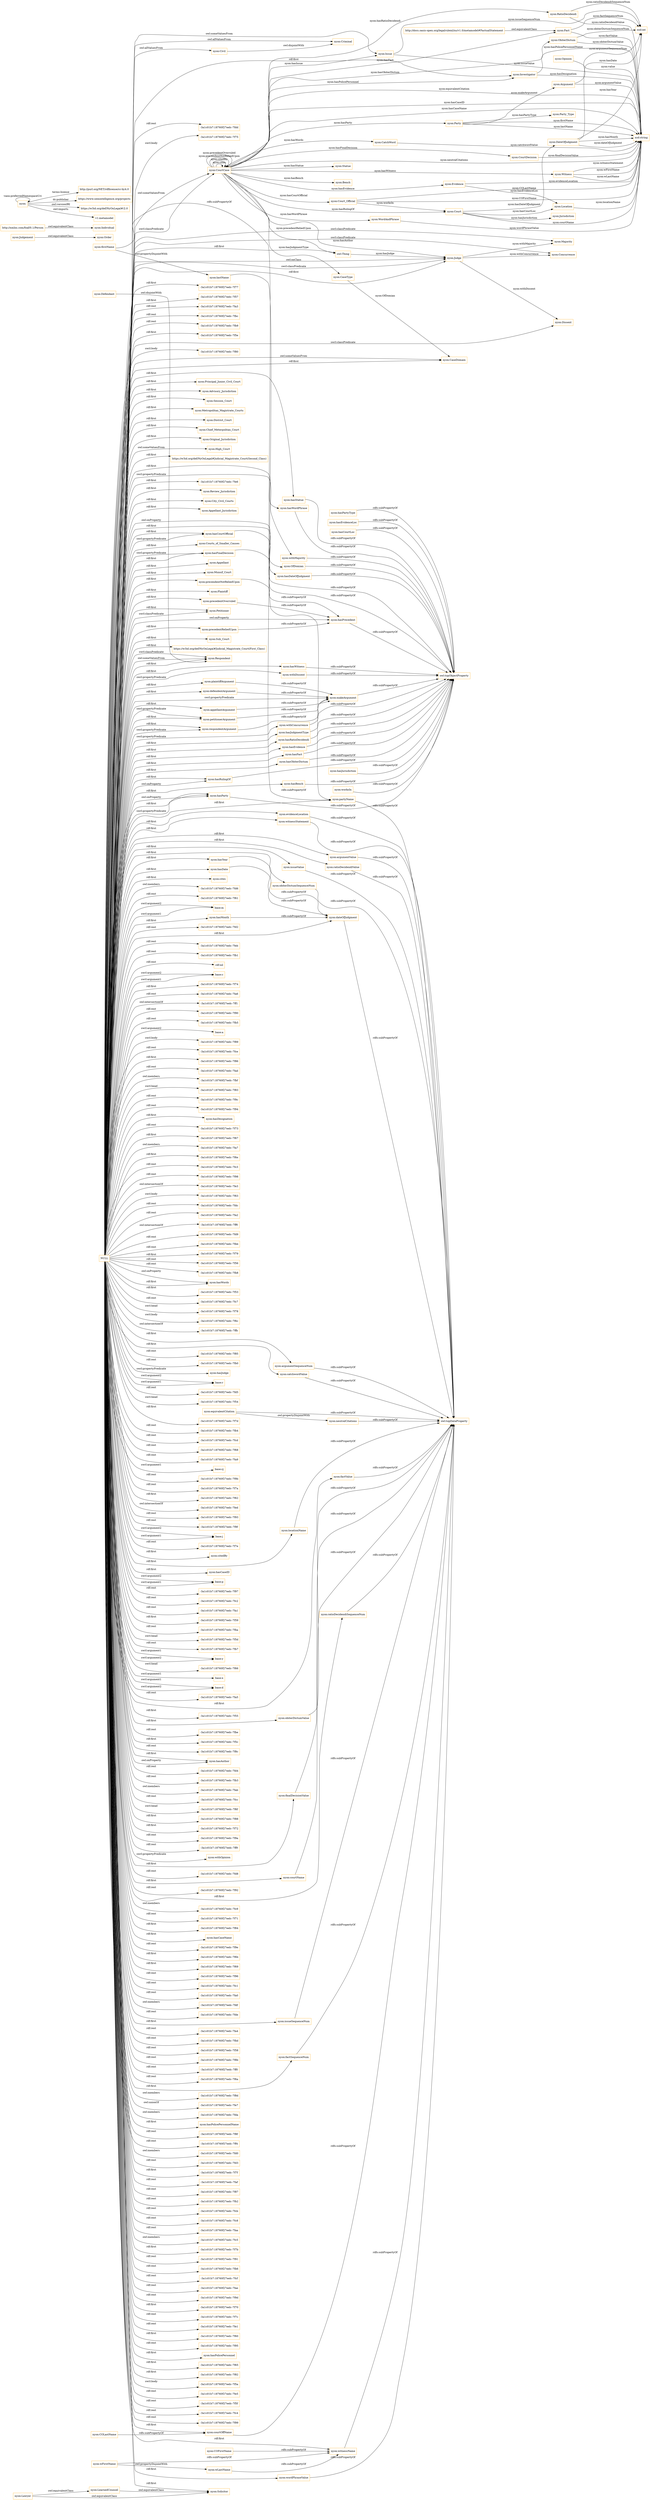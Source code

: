 digraph ar2dtool_diagram { 
rankdir=LR;
size="1501"
node [shape = rectangle, color="orange"]; "nyon:Statue" "nyon:Order" "nyon:Issue" "nyon:Bench" "nyon:Investigator" "nyon:Party" "nyon:Fact" "nyon:Defendant" "nyon:Evidence" "nyon:Lawyer" "nyon:Civil" "nyon:Principal_Junior_Civil_Court" "nyon:Solicitor" "nyon:Advisory_Jurisdiction" "nyon:DateOfJudgment" "nyon:Session_Court" "nyon:Metropolitan_Magistrate_Courts" "nyon:District_Court" "nyon:Chief_Meterpolitan_Court" "nyon:Original_Jurisdiction" "nyon:RatioDecidendi" "nyon:Court_Official" "nyon:ObiterDictum" "http://xmlns.com/foaf/0.1/Person" "nyon:Court" "nyon:High_Court" "https://w3id.org/def/NyOnLegal#Judicial_Magistrate_Court(Second_Class)" "nyon:Concurrence" "nyon:Witness" "nyon:CourtCase" "-3a1c01b7:18760f27eeb:-7fe6" "nyon:Location" "nyon:Review_Jurisdiction" "nyon:City_Civil_Courts" "nyon:Appellant_Jurisdiction" "nyon:Individual" "nyon:Opinion" "nyon:Judge" "nyon:Courts_of_Smaller_Causes" "nyon:Judgement" "nyon:LearnedCounsel" "nyon:Jurisdiction" "nyon:Criminal" "nyon:Appellant" "nyon:Munsif_Court" "nyon:CaseType" "nyon:CatchWord" "nyon:Dissent" "nyon:Party_Type" "nyon:Plaintiff" "nyon:CourtDecision" "nyon:Majority" "nyon:Argument" "nyon:Petitioner" "nyon:CaseDomain" "nyon:Sub_Court" "https://w3id.org/def/NyOnLegal#Judicial_Magistrate_Court(First_Class)" "http://docs.oasis-open.org/legalruleml/ns/v1.0/metamodel#FactualStatement" "nyon:WordAndPhrase" "nyon:Respondent" ; /*classes style*/
	"nyon:hasCourtOfficial" -> "owl:topObjectProperty" [ label = "rdfs:subPropertyOf" ];
	"nyon:catchwordValue" -> "owl:topDataProperty" [ label = "rdfs:subPropertyOf" ];
	"nyon:defendentArgument" -> "nyon:makeArgument" [ label = "rdfs:subPropertyOf" ];
	"nyon:equivalentCitation" -> "nyon:neutralCitations" [ label = "owl:propertyDisjointWith" ];
	"nyon:equivalentCitation" -> "owl:topDataProperty" [ label = "rdfs:subPropertyOf" ];
	"nyon:COFirstName" -> "nyon:witnessName" [ label = "rdfs:subPropertyOf" ];
	"nyon:locationName" -> "owl:topDataProperty" [ label = "rdfs:subPropertyOf" ];
	"nyon:hasFinalDecision" -> "owl:topObjectProperty" [ label = "rdfs:subPropertyOf" ];
	"nyon:hasJurisdiction" -> "owl:topObjectProperty" [ label = "rdfs:subPropertyOf" ];
	"nyon:obiterDictumValue" -> "owl:topDataProperty" [ label = "rdfs:subPropertyOf" ];
	"nyon:hasPrecedent" -> "owl:topObjectProperty" [ label = "rdfs:subPropertyOf" ];
	"nyon:precedentReliedUpon" -> "nyon:hasPrecedent" [ label = "rdfs:subPropertyOf" ];
	"nyon:" -> "http://purl.org/NET/rdflicense/cc-by4.0" [ label = "terms:license" ];
	"nyon:" -> "https://www.semintelligence.org/projects" [ label = "dc:publisher" ];
	"nyon:" -> "https://w3id.org/def/NyOnLegal#/2.0" [ label = "owl:versionIRI" ];
	"nyon:" -> "nyon:" [ label = "vann:preferredNamespaceUri" ];
	"nyon:" -> "v1:metamodel" [ label = "owl:imports" ];
	"nyon:makeArgument" -> "owl:topObjectProperty" [ label = "rdfs:subPropertyOf" ];
	"nyon:finalDecisionValue" -> "owl:topDataProperty" [ label = "rdfs:subPropertyOf" ];
	"nyon:hasWitness" -> "owl:topObjectProperty" [ label = "rdfs:subPropertyOf" ];
	"nyon:appellantArgument" -> "nyon:makeArgument" [ label = "rdfs:subPropertyOf" ];
	"nyon:issueSequenceNum" -> "owl:topDataProperty" [ label = "rdfs:subPropertyOf" ];
	"nyon:partyName" -> "owl:topDataProperty" [ label = "rdfs:subPropertyOf" ];
	"nyon:withDissent" -> "owl:topObjectProperty" [ label = "rdfs:subPropertyOf" ];
	"nyon:withConcurrence" -> "owl:topObjectProperty" [ label = "rdfs:subPropertyOf" ];
	"nyon:evidenceLocation" -> "owl:topDataProperty" [ label = "rdfs:subPropertyOf" ];
	"nyon:hasJudgmentType" -> "owl:topObjectProperty" [ label = "rdfs:subPropertyOf" ];
	"nyon:hasRatioDecidendi" -> "owl:topObjectProperty" [ label = "rdfs:subPropertyOf" ];
	"nyon:hasEvidence" -> "owl:topObjectProperty" [ label = "rdfs:subPropertyOf" ];
	"nyon:hasFact" -> "owl:topObjectProperty" [ label = "rdfs:subPropertyOf" ];
	"nyon:witnessName" -> "owl:topDataProperty" [ label = "rdfs:subPropertyOf" ];
	"nyon:lastName" -> "nyon:partyName" [ label = "rdfs:subPropertyOf" ];
	"nyon:issueValue" -> "owl:topDataProperty" [ label = "rdfs:subPropertyOf" ];
	"nyon:LearnedCounsel" -> "nyon:Solicitor" [ label = "owl:equivalentClass" ];
	"nyon:obiterDictumSequenceNum" -> "owl:topDataProperty" [ label = "rdfs:subPropertyOf" ];
	"nyon:worksIn" -> "owl:topObjectProperty" [ label = "rdfs:subPropertyOf" ];
	"nyon:respondentArgument" -> "nyon:makeArgument" [ label = "rdfs:subPropertyOf" ];
	"nyon:hasObiterDictum" -> "owl:topObjectProperty" [ label = "rdfs:subPropertyOf" ];
	"nyon:wLastName" -> "nyon:witnessName" [ label = "rdfs:subPropertyOf" ];
	"nyon:hasRulingOf" -> "owl:topObjectProperty" [ label = "rdfs:subPropertyOf" ];
	"nyon:hasPartyType" -> "owl:topObjectProperty" [ label = "rdfs:subPropertyOf" ];
	"nyon:hasDate" -> "nyon:dateOfJudgment" [ label = "rdfs:subPropertyOf" ];
	"nyon:argumentSequenceNum" -> "owl:topDataProperty" [ label = "rdfs:subPropertyOf" ];
	"nyon:neutralCitations" -> "owl:topDataProperty" [ label = "rdfs:subPropertyOf" ];
	"nyon:hasBench" -> "owl:topObjectProperty" [ label = "rdfs:subPropertyOf" ];
	"nyon:factValue" -> "owl:topDataProperty" [ label = "rdfs:subPropertyOf" ];
	"nyon:courtName" -> "owl:topDataProperty" [ label = "rdfs:subPropertyOf" ];
	"nyon:precendentNotReliedUpon" -> "nyon:hasPrecedent" [ label = "rdfs:subPropertyOf" ];
	"NULL" -> "nyon:hasFinalDecision" [ label = "rdf:first" ];
	"NULL" -> "nyon:cites" [ label = "rdf:first" ];
	"NULL" -> "-3a1c01b7:18760f27eeb:-7fd6" [ label = "owl:members" ];
	"NULL" -> "-3a1c01b7:18760f27eeb:-7f61" [ label = "rdf:rest" ];
	"NULL" -> "nyon:witnessName" [ label = "rdf:first" ];
	"NULL" -> "base:m" [ label = "swrl:argument2" ];
	"NULL" -> "nyon:petitionerArgument" [ label = "rdf:first" ];
	"NULL" -> "-3a1c01b7:18760f27eeb:-7fd2" [ label = "rdf:rest" ];
	"NULL" -> "nyon:precendentNotReliedUpon" [ label = "rdf:first" ];
	"NULL" -> "owl:Thing" [ label = "rdf:first" ];
	"NULL" -> "-3a1c01b7:18760f27eeb:-7feb" [ label = "rdf:rest" ];
	"NULL" -> "nyon:Issue" [ label = "owl:someValuesFrom" ];
	"NULL" -> "-3a1c01b7:18760f27eeb:-7fb1" [ label = "rdf:rest" ];
	"NULL" -> "rdf:nil" [ label = "rdf:rest" ];
	"NULL" -> "base:c" [ label = "swrl:argument1" ];
	"NULL" -> "-3a1c01b7:18760f27eeb:-7f74" [ label = "rdf:first" ];
	"NULL" -> "nyon:hasPrecedent" [ label = "owl:onProperty" ];
	"NULL" -> "-3a1c01b7:18760f27eeb:-7fa6" [ label = "rdf:rest" ];
	"NULL" -> "nyon:hasRulingOf" [ label = "rdf:first" ];
	"NULL" -> "nyon:Judge" [ label = "swrl:classPredicate" ];
	"NULL" -> "-3a1c01b7:18760f27eeb:-7ff1" [ label = "owl:intersectionOf" ];
	"NULL" -> "-3a1c01b7:18760f27eeb:-7f90" [ label = "rdf:rest" ];
	"NULL" -> "-3a1c01b7:18760f27eeb:-7fb5" [ label = "rdf:rest" ];
	"NULL" -> "base:a" [ label = "swrl:argument2" ];
	"NULL" -> "-3a1c01b7:18760f27eeb:-7f89" [ label = "swrl:body" ];
	"NULL" -> "-3a1c01b7:18760f27eeb:-7fce" [ label = "rdf:rest" ];
	"NULL" -> "-3a1c01b7:18760f27eeb:-7f86" [ label = "rdf:first" ];
	"NULL" -> "-3a1c01b7:18760f27eeb:-7fad" [ label = "rdf:rest" ];
	"NULL" -> "-3a1c01b7:18760f27eeb:-7fbf" [ label = "owl:members" ];
	"NULL" -> "-3a1c01b7:18760f27eeb:-7f83" [ label = "swrl:head" ];
	"NULL" -> "-3a1c01b7:18760f27eeb:-7f9c" [ label = "rdf:rest" ];
	"NULL" -> "nyon:hasCourtOfficial" [ label = "rdf:first" ];
	"NULL" -> "nyon:Review_Jurisdiction" [ label = "rdf:first" ];
	"NULL" -> "nyon:Metropolitan_Magistrate_Courts" [ label = "rdf:first" ];
	"NULL" -> "nyon:respondentArgument" [ label = "swrl:propertyPredicate" ];
	"NULL" -> "-3a1c01b7:18760f27eeb:-7f94" [ label = "rdf:rest" ];
	"NULL" -> "nyon:locationName" [ label = "rdf:first" ];
	"NULL" -> "nyon:hasDesignation" [ label = "rdf:first" ];
	"NULL" -> "nyon:respondentArgument" [ label = "rdf:first" ];
	"NULL" -> "-3a1c01b7:18760f27eeb:-7f73" [ label = "rdf:rest" ];
	"NULL" -> "nyon:Appellant_Jurisdiction" [ label = "rdf:first" ];
	"NULL" -> "-3a1c01b7:18760f27eeb:-7f67" [ label = "rdf:first" ];
	"NULL" -> "nyon:issueSequenceNum" [ label = "rdf:first" ];
	"NULL" -> "nyon:Petitioner" [ label = "swrl:classPredicate" ];
	"NULL" -> "-3a1c01b7:18760f27eeb:-7fa7" [ label = "owl:members" ];
	"NULL" -> "-3a1c01b7:18760f27eeb:-7f6e" [ label = "rdf:first" ];
	"NULL" -> "-3a1c01b7:18760f27eeb:-7fc3" [ label = "rdf:rest" ];
	"NULL" -> "-3a1c01b7:18760f27eeb:-7f98" [ label = "rdf:rest" ];
	"NULL" -> "-3a1c01b7:18760f27eeb:-7fe3" [ label = "owl:intersectionOf" ];
	"NULL" -> "-3a1c01b7:18760f27eeb:-7f63" [ label = "swrl:body" ];
	"NULL" -> "-3a1c01b7:18760f27eeb:-7fdc" [ label = "rdf:rest" ];
	"NULL" -> "-3a1c01b7:18760f27eeb:-7fa2" [ label = "rdf:rest" ];
	"NULL" -> "-3a1c01b7:18760f27eeb:-7ff6" [ label = "owl:intersectionOf" ];
	"NULL" -> "nyon:Advisory_Jurisdiction" [ label = "rdf:first" ];
	"NULL" -> "-3a1c01b7:18760f27eeb:-7fd9" [ label = "rdf:rest" ];
	"NULL" -> "-3a1c01b7:18760f27eeb:-7fbb" [ label = "rdf:rest" ];
	"NULL" -> "-3a1c01b7:18760f27eeb:-7f79" [ label = "rdf:first" ];
	"NULL" -> "-3a1c01b7:18760f27eeb:-7f56" [ label = "rdf:rest" ];
	"NULL" -> "-3a1c01b7:18760f27eeb:-7fb8" [ label = "rdf:rest" ];
	"NULL" -> "nyon:hasWords" [ label = "rdf:first" ];
	"NULL" -> "nyon:courtName" [ label = "rdf:first" ];
	"NULL" -> "-3a1c01b7:18760f27eeb:-7f53" [ label = "rdf:first" ];
	"NULL" -> "-3a1c01b7:18760f27eeb:-7fc7" [ label = "rdf:rest" ];
	"NULL" -> "nyon:hasRatioDecidendi" [ label = "rdf:first" ];
	"NULL" -> "-3a1c01b7:18760f27eeb:-7f78" [ label = "swrl:head" ];
	"NULL" -> "-3a1c01b7:18760f27eeb:-7f6c" [ label = "swrl:body" ];
	"NULL" -> "base:c" [ label = "swrl:argument2" ];
	"NULL" -> "-3a1c01b7:18760f27eeb:-7ffb" [ label = "owl:intersectionOf" ];
	"NULL" -> "nyon:ratioDecidendiSequenceNum" [ label = "rdf:first" ];
	"NULL" -> "nyon:City_Civil_Courts" [ label = "rdf:first" ];
	"NULL" -> "nyon:hasParty" [ label = "rdf:first" ];
	"NULL" -> "-3a1c01b7:18760f27eeb:-7f85" [ label = "rdf:rest" ];
	"NULL" -> "-3a1c01b7:18760f27eeb:-7fb0" [ label = "rdf:rest" ];
	"NULL" -> "nyon:Civil" [ label = "owl:allValuesFrom" ];
	"NULL" -> "nyon:issueValue" [ label = "rdf:first" ];
	"NULL" -> "nyon:hasJudge" [ label = "swrl:propertyPredicate" ];
	"NULL" -> "base:r" [ label = "swrl:argument1" ];
	"NULL" -> "-3a1c01b7:18760f27eeb:-7fd5" [ label = "rdf:rest" ];
	"NULL" -> "-3a1c01b7:18760f27eeb:-7f54" [ label = "swrl:head" ];
	"NULL" -> "nyon:Original_Jurisdiction" [ label = "rdf:first" ];
	"NULL" -> "nyon:hasStatue" [ label = "rdf:first" ];
	"NULL" -> "-3a1c01b7:18760f27eeb:-7f7d" [ label = "rdf:first" ];
	"NULL" -> "nyon:Chief_Meterpolitan_Court" [ label = "rdf:first" ];
	"NULL" -> "nyon:evidenceLocation" [ label = "rdf:first" ];
	"NULL" -> "-3a1c01b7:18760f27eeb:-7fb4" [ label = "rdf:rest" ];
	"NULL" -> "nyon:Judge" [ label = "rdf:first" ];
	"NULL" -> "-3a1c01b7:18760f27eeb:-7fcd" [ label = "rdf:rest" ];
	"NULL" -> "nyon:hasParty" [ label = "swrl:propertyPredicate" ];
	"NULL" -> "nyon:hasCourtOfficial" [ label = "swrl:propertyPredicate" ];
	"NULL" -> "-3a1c01b7:18760f27eeb:-7f68" [ label = "rdf:rest" ];
	"NULL" -> "-3a1c01b7:18760f27eeb:-7fa9" [ label = "rdf:rest" ];
	"NULL" -> "base:cj" [ label = "swrl:argument1" ];
	"NULL" -> "-3a1c01b7:18760f27eeb:-7f9b" [ label = "rdf:rest" ];
	"NULL" -> "nyon:Respondent" [ label = "rdf:first" ];
	"NULL" -> "-3a1c01b7:18760f27eeb:-7f7a" [ label = "rdf:rest" ];
	"NULL" -> "nyon:Judge" [ label = "owl:onClass" ];
	"NULL" -> "-3a1c01b7:18760f27eeb:-7f62" [ label = "rdf:first" ];
	"NULL" -> "-3a1c01b7:18760f27eeb:-7fed" [ label = "owl:intersectionOf" ];
	"NULL" -> "-3a1c01b7:18760f27eeb:-7f93" [ label = "rdf:rest" ];
	"NULL" -> "-3a1c01b7:18760f27eeb:-7f9f" [ label = "rdf:rest" ];
	"NULL" -> "base:j" [ label = "swrl:argument1" ];
	"NULL" -> "-3a1c01b7:18760f27eeb:-7f7e" [ label = "rdf:rest" ];
	"NULL" -> "nyon:citedBy" [ label = "rdf:first" ];
	"NULL" -> "nyon:hasWordPhrase" [ label = "rdf:first" ];
	"NULL" -> "nyon:witnessStatement" [ label = "rdf:first" ];
	"NULL" -> "nyon:hasCaseID" [ label = "rdf:first" ];
	"NULL" -> "base:p" [ label = "swrl:argument2" ];
	"NULL" -> "nyon:hasWords" [ label = "owl:onProperty" ];
	"NULL" -> "-3a1c01b7:18760f27eeb:-7f97" [ label = "rdf:rest" ];
	"NULL" -> "-3a1c01b7:18760f27eeb:-7fc2" [ label = "rdf:rest" ];
	"NULL" -> "-3a1c01b7:18760f27eeb:-7fa1" [ label = "rdf:rest" ];
	"NULL" -> "-3a1c01b7:18760f27eeb:-7f59" [ label = "rdf:first" ];
	"NULL" -> "-3a1c01b7:18760f27eeb:-7fba" [ label = "rdf:rest" ];
	"NULL" -> "-3a1c01b7:18760f27eeb:-7f5d" [ label = "swrl:head" ];
	"NULL" -> "-3a1c01b7:18760f27eeb:-7fb7" [ label = "rdf:rest" ];
	"NULL" -> "nyon:District_Court" [ label = "rdf:first" ];
	"NULL" -> "base:y" [ label = "swrl:argument1" ];
	"NULL" -> "nyon:Courts_of_Smaller_Causes" [ label = "rdf:first" ];
	"NULL" -> "nyon:Sub_Court" [ label = "rdf:first" ];
	"NULL" -> "-3a1c01b7:18760f27eeb:-7f66" [ label = "swrl:head" ];
	"NULL" -> "base:x" [ label = "swrl:argument1" ];
	"NULL" -> "nyon:hasBench" [ label = "rdf:first" ];
	"NULL" -> "base:d" [ label = "swrl:argument1" ];
	"NULL" -> "nyon:High_Court" [ label = "owl:someValuesFrom" ];
	"NULL" -> "nyon:catchwordValue" [ label = "rdf:first" ];
	"NULL" -> "-3a1c01b7:18760f27eeb:-7fa5" [ label = "rdf:rest" ];
	"NULL" -> "-3a1c01b7:18760f27eeb:-7f55" [ label = "rdf:first" ];
	"NULL" -> "nyon:argumentSequenceNum" [ label = "rdf:first" ];
	"NULL" -> "nyon:argumentValue" [ label = "rdf:first" ];
	"NULL" -> "-3a1c01b7:18760f27eeb:-7fbe" [ label = "rdf:rest" ];
	"NULL" -> "-3a1c01b7:18760f27eeb:-7f5c" [ label = "rdf:first" ];
	"NULL" -> "-3a1c01b7:18760f27eeb:-7f8c" [ label = "rdf:rest" ];
	"NULL" -> "base:d" [ label = "swrl:argument2" ];
	"NULL" -> "nyon:hasAuthor" [ label = "owl:onProperty" ];
	"NULL" -> "nyon:dateOfJudgment" [ label = "rdf:first" ];
	"NULL" -> "base:r" [ label = "swrl:argument2" ];
	"NULL" -> "nyon:Dissent" [ label = "swrl:classPredicate" ];
	"NULL" -> "nyon:petitionerArgument" [ label = "swrl:propertyPredicate" ];
	"NULL" -> "nyon:wordPhraseValue" [ label = "rdf:first" ];
	"NULL" -> "-3a1c01b7:18760f27eeb:-7fd4" [ label = "rdf:rest" ];
	"NULL" -> "nyon:defendentArgument" [ label = "rdf:first" ];
	"NULL" -> "base:p" [ label = "swrl:argument1" ];
	"NULL" -> "-3a1c01b7:18760f27eeb:-7fb3" [ label = "rdf:rest" ];
	"NULL" -> "-3a1c01b7:18760f27eeb:-7fab" [ label = "owl:members" ];
	"NULL" -> "-3a1c01b7:18760f27eeb:-7fcc" [ label = "rdf:rest" ];
	"NULL" -> "-3a1c01b7:18760f27eeb:-7f6f" [ label = "swrl:head" ];
	"NULL" -> "-3a1c01b7:18760f27eeb:-7f88" [ label = "rdf:first" ];
	"NULL" -> "nyon:Respondent" [ label = "swrl:classPredicate" ];
	"NULL" -> "-3a1c01b7:18760f27eeb:-7f72" [ label = "rdf:first" ];
	"NULL" -> "-3a1c01b7:18760f27eeb:-7f9a" [ label = "rdf:rest" ];
	"NULL" -> "-3a1c01b7:18760f27eeb:-7ff9" [ label = "rdf:rest" ];
	"NULL" -> "nyon:withOpinion" [ label = "swrl:propertyPredicate" ];
	"NULL" -> "nyon:ratioDecidendiValue" [ label = "rdf:first" ];
	"NULL" -> "-3a1c01b7:18760f27eeb:-7fd8" [ label = "rdf:rest" ];
	"NULL" -> "nyon:plaintiffArgument" [ label = "rdf:first" ];
	"NULL" -> "nyon:Session_Court" [ label = "rdf:first" ];
	"NULL" -> "-3a1c01b7:18760f27eeb:-7f92" [ label = "rdf:rest" ];
	"NULL" -> "nyon:precedentOverruled" [ label = "rdf:first" ];
	"NULL" -> "-3a1c01b7:18760f27eeb:-7fc9" [ label = "owl:members" ];
	"NULL" -> "nyon:Concurrence" [ label = "swrl:classPredicate" ];
	"NULL" -> "nyon:hasAuthor" [ label = "rdf:first" ];
	"NULL" -> "-3a1c01b7:18760f27eeb:-7f71" [ label = "rdf:rest" ];
	"NULL" -> "-3a1c01b7:18760f27eeb:-7f84" [ label = "rdf:first" ];
	"NULL" -> "base:m" [ label = "swrl:argument1" ];
	"NULL" -> "nyon:hasCaseName" [ label = "rdf:first" ];
	"NULL" -> "-3a1c01b7:18760f27eeb:-7f9e" [ label = "rdf:rest" ];
	"NULL" -> "-3a1c01b7:18760f27eeb:-7f6b" [ label = "rdf:first" ];
	"NULL" -> "-3a1c01b7:18760f27eeb:-7f69" [ label = "rdf:first" ];
	"NULL" -> "nyon:withDissent" [ label = "swrl:propertyPredicate" ];
	"NULL" -> "nyon:courtOffName" [ label = "rdf:first" ];
	"NULL" -> "nyon:hasFact" [ label = "rdf:first" ];
	"NULL" -> "-3a1c01b7:18760f27eeb:-7f96" [ label = "rdf:rest" ];
	"NULL" -> "-3a1c01b7:18760f27eeb:-7fc1" [ label = "rdf:rest" ];
	"NULL" -> "nyon:factValue" [ label = "rdf:first" ];
	"NULL" -> "nyon:Majority" [ label = "swrl:classPredicate" ];
	"NULL" -> "nyon:hasWitness" [ label = "rdf:first" ];
	"NULL" -> "-3a1c01b7:18760f27eeb:-7fa0" [ label = "rdf:rest" ];
	"NULL" -> "nyon:CourtCase" [ label = "owl:someValuesFrom" ];
	"NULL" -> "-3a1c01b7:18760f27eeb:-7fdf" [ label = "owl:members" ];
	"NULL" -> "nyon:Plaintiff" [ label = "rdf:first" ];
	"NULL" -> "nyon:hasParty" [ label = "owl:onProperty" ];
	"NULL" -> "nyon:Munsif_Court" [ label = "rdf:first" ];
	"NULL" -> "-3a1c01b7:18760f27eeb:-7fde" [ label = "rdf:rest" ];
	"NULL" -> "nyon:withMajority" [ label = "swrl:propertyPredicate" ];
	"NULL" -> "-3a1c01b7:18760f27eeb:-7fa4" [ label = "rdf:rest" ];
	"NULL" -> "https://w3id.org/def/NyOnLegal#Judicial_Magistrate_Court(First_Class)" [ label = "rdf:first" ];
	"NULL" -> "-3a1c01b7:18760f27eeb:-7fbd" [ label = "rdf:rest" ];
	"NULL" -> "nyon:hasEvidence" [ label = "rdf:first" ];
	"NULL" -> "nyon:OfDomian" [ label = "owl:onProperty" ];
	"NULL" -> "-3a1c01b7:18760f27eeb:-7f58" [ label = "rdf:rest" ];
	"NULL" -> "-3a1c01b7:18760f27eeb:-7f8b" [ label = "rdf:rest" ];
	"NULL" -> "-3a1c01b7:18760f27eeb:-7ff0" [ label = "rdf:rest" ];
	"NULL" -> "-3a1c01b7:18760f27eeb:-7f6a" [ label = "rdf:rest" ];
	"NULL" -> "nyon:Petitioner" [ label = "rdf:first" ];
	"NULL" -> "nyon:hasYear" [ label = "rdf:first" ];
	"NULL" -> "-3a1c01b7:18760f27eeb:-7f8d" [ label = "owl:members" ];
	"NULL" -> "-3a1c01b7:18760f27eeb:-7fe7" [ label = "owl:unionOf" ];
	"NULL" -> "-3a1c01b7:18760f27eeb:-7fda" [ label = "owl:members" ];
	"NULL" -> "nyon:hasPolicePersonnelName" [ label = "rdf:first" ];
	"NULL" -> "nyon:hasRulingOf" [ label = "owl:onProperty" ];
	"NULL" -> "-3a1c01b7:18760f27eeb:-7f8f" [ label = "rdf:rest" ];
	"NULL" -> "base:j" [ label = "swrl:argument2" ];
	"NULL" -> "-3a1c01b7:18760f27eeb:-7ff4" [ label = "rdf:rest" ];
	"NULL" -> "-3a1c01b7:18760f27eeb:-7fd0" [ label = "owl:members" ];
	"NULL" -> "nyon:Respondent" [ label = "owl:someValuesFrom" ];
	"NULL" -> "-3a1c01b7:18760f27eeb:-7fd3" [ label = "rdf:rest" ];
	"NULL" -> "-3a1c01b7:18760f27eeb:-7f7f" [ label = "rdf:first" ];
	"NULL" -> "-3a1c01b7:18760f27eeb:-7faf" [ label = "rdf:rest" ];
	"NULL" -> "-3a1c01b7:18760f27eeb:-7f87" [ label = "rdf:rest" ];
	"NULL" -> "-3a1c01b7:18760f27eeb:-7fb2" [ label = "rdf:rest" ];
	"NULL" -> "-3a1c01b7:18760f27eeb:-7fcb" [ label = "rdf:rest" ];
	"NULL" -> "nyon:Criminal" [ label = "owl:allValuesFrom" ];
	"NULL" -> "nyon:hasFinalDecision" [ label = "swrl:propertyPredicate" ];
	"NULL" -> "-3a1c01b7:18760f27eeb:-7fc8" [ label = "rdf:rest" ];
	"NULL" -> "-3a1c01b7:18760f27eeb:-7faa" [ label = "rdf:rest" ];
	"NULL" -> "nyon:hasObiterDictum" [ label = "rdf:first" ];
	"NULL" -> "nyon:finalDecisionValue" [ label = "rdf:first" ];
	"NULL" -> "-3a1c01b7:18760f27eeb:-7fc5" [ label = "owl:members" ];
	"NULL" -> "nyon:obiterDictumValue" [ label = "rdf:first" ];
	"NULL" -> "base:y" [ label = "swrl:argument2" ];
	"NULL" -> "https://w3id.org/def/NyOnLegal#Judicial_Magistrate_Court(Second_Class)" [ label = "rdf:first" ];
	"NULL" -> "-3a1c01b7:18760f27eeb:-7f7b" [ label = "rdf:first" ];
	"NULL" -> "-3a1c01b7:18760f27eeb:-7f91" [ label = "rdf:rest" ];
	"NULL" -> "-3a1c01b7:18760f27eeb:-7fb6" [ label = "rdf:rest" ];
	"NULL" -> "-3a1c01b7:18760f27eeb:-7fcf" [ label = "rdf:rest" ];
	"NULL" -> "nyon:Investigator" [ label = "rdf:first" ];
	"NULL" -> "nyon:CaseDomain" [ label = "owl:someValuesFrom" ];
	"NULL" -> "nyon:obiterDictumSequenceNum" [ label = "rdf:first" ];
	"NULL" -> "nyon:precedentReliedUpon" [ label = "rdf:first" ];
	"NULL" -> "nyon:hasDateOfJudgment" [ label = "rdf:first" ];
	"NULL" -> "-3a1c01b7:18760f27eeb:-7fae" [ label = "rdf:rest" ];
	"NULL" -> "nyon:factSequenceNum" [ label = "rdf:first" ];
	"NULL" -> "-3a1c01b7:18760f27eeb:-7f9d" [ label = "rdf:rest" ];
	"NULL" -> "-3a1c01b7:18760f27eeb:-7f70" [ label = "rdf:first" ];
	"NULL" -> "nyon:Principal_Junior_Civil_Court" [ label = "rdf:first" ];
	"NULL" -> "-3a1c01b7:18760f27eeb:-7fe6" [ label = "rdf:first" ];
	"NULL" -> "nyon:makeArgument" [ label = "swrl:propertyPredicate" ];
	"NULL" -> "-3a1c01b7:18760f27eeb:-7f7c" [ label = "rdf:rest" ];
	"NULL" -> "nyon:Appellant" [ label = "rdf:first" ];
	"NULL" -> "-3a1c01b7:18760f27eeb:-7fe1" [ label = "rdf:rest" ];
	"NULL" -> "-3a1c01b7:18760f27eeb:-7f60" [ label = "rdf:first" ];
	"NULL" -> "-3a1c01b7:18760f27eeb:-7f95" [ label = "rdf:rest" ];
	"NULL" -> "nyon:appellantArgument" [ label = "rdf:first" ];
	"NULL" -> "nyon:hasPolicePersonnel" [ label = "rdf:first" ];
	"NULL" -> "-3a1c01b7:18760f27eeb:-7f65" [ label = "rdf:first" ];
	"NULL" -> "nyon:CourtCase" [ label = "swrl:classPredicate" ];
	"NULL" -> "-3a1c01b7:18760f27eeb:-7f82" [ label = "rdf:first" ];
	"NULL" -> "nyon:hasJudgmentType" [ label = "rdf:first" ];
	"NULL" -> "nyon:hasDate" [ label = "rdf:first" ];
	"NULL" -> "-3a1c01b7:18760f27eeb:-7f5a" [ label = "swrl:body" ];
	"NULL" -> "-3a1c01b7:18760f27eeb:-7fe5" [ label = "rdf:rest" ];
	"NULL" -> "-3a1c01b7:18760f27eeb:-7f5f" [ label = "rdf:rest" ];
	"NULL" -> "-3a1c01b7:18760f27eeb:-7fc4" [ label = "rdf:rest" ];
	"NULL" -> "nyon:CaseDomain" [ label = "rdf:first" ];
	"NULL" -> "nyon:withConcurrence" [ label = "swrl:propertyPredicate" ];
	"NULL" -> "-3a1c01b7:18760f27eeb:-7f99" [ label = "rdf:rest" ];
	"NULL" -> "-3a1c01b7:18760f27eeb:-7fdd" [ label = "rdf:rest" ];
	"NULL" -> "-3a1c01b7:18760f27eeb:-7f75" [ label = "swrl:body" ];
	"NULL" -> "-3a1c01b7:18760f27eeb:-7f77" [ label = "rdf:first" ];
	"NULL" -> "-3a1c01b7:18760f27eeb:-7f57" [ label = "rdf:first" ];
	"NULL" -> "-3a1c01b7:18760f27eeb:-7fa3" [ label = "rdf:rest" ];
	"NULL" -> "-3a1c01b7:18760f27eeb:-7fbc" [ label = "rdf:rest" ];
	"NULL" -> "nyon:Solicitor" [ label = "rdf:first" ];
	"NULL" -> "-3a1c01b7:18760f27eeb:-7fb9" [ label = "rdf:rest" ];
	"NULL" -> "-3a1c01b7:18760f27eeb:-7f5e" [ label = "rdf:first" ];
	"NULL" -> "nyon:hasMonth" [ label = "rdf:first" ];
	"NULL" -> "-3a1c01b7:18760f27eeb:-7f80" [ label = "swrl:body" ];
	"NULL" -> "nyon:partyName" [ label = "rdf:first" ];
	"nyon:Civil" -> "nyon:Criminal" [ label = "owl:disjointWith" ];
	"nyon:plaintiffArgument" -> "nyon:makeArgument" [ label = "rdfs:subPropertyOf" ];
	"nyon:hasYear" -> "nyon:dateOfJudgment" [ label = "rdfs:subPropertyOf" ];
	"nyon:hasEvidenceLoc" -> "owl:topObjectProperty" [ label = "rdfs:subPropertyOf" ];
	"http://docs.oasis-open.org/legalruleml/ns/v1.0/metamodel#FactualStatement" -> "nyon:Fact" [ label = "owl:equivalentClass" ];
	"nyon:witnessStatement" -> "owl:topDataProperty" [ label = "rdfs:subPropertyOf" ];
	"nyon:wFirstName" -> "nyon:wLastName" [ label = "owl:propertyDisjointWith" ];
	"nyon:wFirstName" -> "nyon:witnessName" [ label = "rdfs:subPropertyOf" ];
	"nyon:factSequenceNum" -> "owl:topDataProperty" [ label = "rdfs:subPropertyOf" ];
	"nyon:precedentOverruled" -> "nyon:hasPrecedent" [ label = "rdfs:subPropertyOf" ];
	"nyon:petitionerArgument" -> "nyon:makeArgument" [ label = "rdfs:subPropertyOf" ];
	"nyon:firstName" -> "nyon:lastName" [ label = "owl:propertyDisjointWith" ];
	"nyon:firstName" -> "nyon:partyName" [ label = "rdfs:subPropertyOf" ];
	"nyon:Defendant" -> "nyon:Respondent" [ label = "owl:disjointWith" ];
	"nyon:hasCourtLoc" -> "owl:topObjectProperty" [ label = "rdfs:subPropertyOf" ];
	"nyon:hasDateOfJudgment" -> "owl:topObjectProperty" [ label = "rdfs:subPropertyOf" ];
	"nyon:dateOfJudgment" -> "owl:topDataProperty" [ label = "rdfs:subPropertyOf" ];
	"http://xmlns.com/foaf/0.1/Person" -> "nyon:Individual" [ label = "owl:equivalentClass" ];
	"nyon:wordPhraseValue" -> "owl:topDataProperty" [ label = "rdfs:subPropertyOf" ];
	"nyon:hasMonth" -> "nyon:dateOfJudgment" [ label = "rdfs:subPropertyOf" ];
	"nyon:Lawyer" -> "nyon:Solicitor" [ label = "owl:equivalentClass" ];
	"nyon:Lawyer" -> "nyon:LearnedCounsel" [ label = "owl:equivalentClass" ];
	"nyon:withMajority" -> "owl:topObjectProperty" [ label = "rdfs:subPropertyOf" ];
	"nyon:argumentValue" -> "owl:topDataProperty" [ label = "rdfs:subPropertyOf" ];
	"nyon:OfDomian" -> "owl:topObjectProperty" [ label = "rdfs:subPropertyOf" ];
	"nyon:Judgement" -> "nyon:Order" [ label = "owl:equivalentClass" ];
	"nyon:courtOffName" -> "owl:topDataProperty" [ label = "rdfs:subPropertyOf" ];
	"nyon:ratioDecidendiValue" -> "owl:topDataProperty" [ label = "rdfs:subPropertyOf" ];
	"nyon:ratioDecidendiSequenceNum" -> "owl:topDataProperty" [ label = "rdfs:subPropertyOf" ];
	"nyon:COLastName" -> "nyon:courtOffName" [ label = "rdfs:subPropertyOf" ];
	"nyon:hasWordPhrase" -> "owl:topObjectProperty" [ label = "rdfs:subPropertyOf" ];
	"nyon:hasStatue" -> "owl:topObjectProperty" [ label = "rdfs:subPropertyOf" ];
	"nyon:hasParty" -> "owl:topObjectProperty" [ label = "rdfs:subPropertyOf" ];
	"nyon:Court" -> "xsd:string" [ label = "nyon:courtName" ];
	"nyon:Court" -> "nyon:Jurisdiction" [ label = "nyon:hasJurisdiction" ];
	"nyon:WordAndPhrase" -> "xsd:string" [ label = "nyon:wordPhraseValue" ];
	"nyon:Judge" -> "nyon:Dissent" [ label = "nyon:withDissent" ];
	"nyon:CourtCase" -> "nyon:Bench" [ label = "nyon:hasBench" ];
	"nyon:CourtCase" -> "nyon:Statue" [ label = "nyon:hasStatue" ];
	"nyon:CatchWord" -> "xsd:string" [ label = "nyon:catchwordValue" ];
	"nyon:Location" -> "xsd:string" [ label = "nyon:locationName" ];
	"nyon:CourtCase" -> "xsd:string" [ label = "nyon:equivalentCitation" ];
	"nyon:CourtCase" -> "nyon:CourtCase" [ label = "nyon:cites" ];
	"nyon:CourtCase" -> "nyon:Investigator" [ label = "nyon:hasPolicePersonnel" ];
	"nyon:CourtCase" -> "nyon:Witness" [ label = "nyon:hasWitness" ];
	"nyon:CourtDecision" -> "xsd:string" [ label = "nyon:finalDecisionValue" ];
	"nyon:DateOfJudgment" -> "xsd:int" [ label = "nyon:hasDate" ];
	"nyon:Opinion" -> "xsd:string" [ label = "nyon:value" ];
	"nyon:Party" -> "xsd:string" [ label = "nyon:firstName" ];
	"nyon:Argument" -> "xsd:string" [ label = "nyon:argumentValue" ];
	"nyon:Party" -> "nyon:Argument" [ label = "nyon:makeArgument" ];
	"nyon:CaseType" -> "nyon:CaseDomain" [ label = "nyon:OfDomian" ];
	"nyon:CourtCase" -> "nyon:CourtCase" [ label = "nyon:citedBy" ];
	"nyon:Fact" -> "xsd:string" [ label = "nyon:factValue" ];
	"nyon:CourtCase" -> "nyon:CaseType" [ label = "nyon:hasJudgmentType" ];
	"nyon:Judge" -> "nyon:Majority" [ label = "nyon:withMajority" ];
	"nyon:Evidence" -> "nyon:Location" [ label = "nyon:hasEvidenceLoc" ];
	"nyon:CourtCase" -> "nyon:CatchWord" [ label = "nyon:hasWords" ];
	"nyon:Investigator" -> "xsd:string" [ label = "nyon:hasDesignation" ];
	"nyon:RatioDecidendi" -> "xsd:int" [ label = "nyon:ratioDecidendiSequenceNum" ];
	"nyon:Fact" -> "xsd:int" [ label = "nyon:factSequenceNum" ];
	"nyon:CourtCase" -> "nyon:Issue" [ label = "nyon:hasIssue" ];
	"nyon:CourtCase" -> "xsd:string" [ label = "nyon:hasCaseID" ];
	"nyon:Court_Official" -> "xsd:string" [ label = "nyon:COFirstName" ];
	"nyon:CourtCase" -> "nyon:CourtCase" [ label = "nyon:precendentNotReliedUpon" ];
	"nyon:Issue" -> "xsd:string" [ label = "nyon:issueValue" ];
	"nyon:Court" -> "nyon:DateOfJudgment" [ label = "nyon:hasDateOfJudgment" ];
	"nyon:Court_Official" -> "xsd:string" [ label = "nyon:COLastName" ];
	"nyon:RatioDecidendi" -> "xsd:string" [ label = "nyon:ratioDecidendiValue" ];
	"nyon:Party" -> "xsd:string" [ label = "nyon:lastName" ];
	"nyon:Witness" -> "xsd:string" [ label = "nyon:wFirstName" ];
	"nyon:CourtCase" -> "nyon:Judge" [ label = "nyon:hasAuthor" ];
	"nyon:CourtCase" -> "nyon:Court_Official" [ label = "nyon:hasCourtOfficial" ];
	"nyon:Evidence" -> "xsd:string" [ label = "nyon:evidenceLocation" ];
	"nyon:DateOfJudgment" -> "xsd:int" [ label = "nyon:hasYear" ];
	"nyon:CourtCase" -> "nyon:CourtCase" [ label = "nyon:precedentOverruled" ];
	"nyon:CourtCase" -> "nyon:Fact" [ label = "nyon:hasFact" ];
	"nyon:CourtCase" -> "owl:Thing" [ label = "nyon:precedentReliedUpon" ];
	"nyon:ObiterDictum" -> "xsd:int" [ label = "nyon:obiterDictumSequenceNum" ];
	"nyon:Argument" -> "xsd:int" [ label = "nyon:argumentSequenceNum" ];
	"nyon:Judge" -> "nyon:Concurrence" [ label = "nyon:withConcurrence" ];
	"nyon:CourtCase" -> "nyon:Court" [ label = "nyon:hasRulingOf" ];
	"nyon:Court" -> "nyon:Location" [ label = "nyon:hasCourtLoc" ];
	"nyon:Witness" -> "xsd:string" [ label = "nyon:wLastName" ];
	"nyon:CourtCase" -> "xsd:string" [ label = "nyon:hasCaseName" ];
	"nyon:Investigator" -> "xsd:string" [ label = "nyon:hasPolicePersonnelName" ];
	"nyon:CourtCase" -> "nyon:CourtDecision" [ label = "nyon:hasFinalDecision" ];
	"nyon:CourtCase" -> "nyon:ObiterDictum" [ label = "nyon:hasObiterDictum" ];
	"nyon:Court_Official" -> "nyon:Court" [ label = "nyon:worksIn" ];
	"owl:Thing" -> "nyon:Judge" [ label = "nyon:hasJudge" ];
	"nyon:CourtCase" -> "nyon:RatioDecidendi" [ label = "nyon:hasRatioDecidendi" ];
	"nyon:Issue" -> "xsd:int" [ label = "nyon:issueSequenceNum" ];
	"nyon:Witness" -> "xsd:string" [ label = "nyon:witnessStatement" ];
	"nyon:CourtCase" -> "nyon:Party" [ label = "nyon:hasParty" ];
	"nyon:DateOfJudgment" -> "xsd:string" [ label = "nyon:dateOfJudgment" ];
	"nyon:CourtCase" -> "nyon:WordAndPhrase" [ label = "nyon:hasWordPhrase" ];
	"nyon:CourtCase" -> "xsd:string" [ label = "nyon:neutralCitations" ];
	"nyon:Party" -> "nyon:Party_Type" [ label = "nyon:hasPartyType" ];
	"nyon:ObiterDictum" -> "xsd:string" [ label = "nyon:obiterDictumValue" ];
	"nyon:CourtCase" -> "nyon:Evidence" [ label = "nyon:hasEvidence" ];
	"nyon:DateOfJudgment" -> "xsd:string" [ label = "nyon:hasMonth" ];

}
